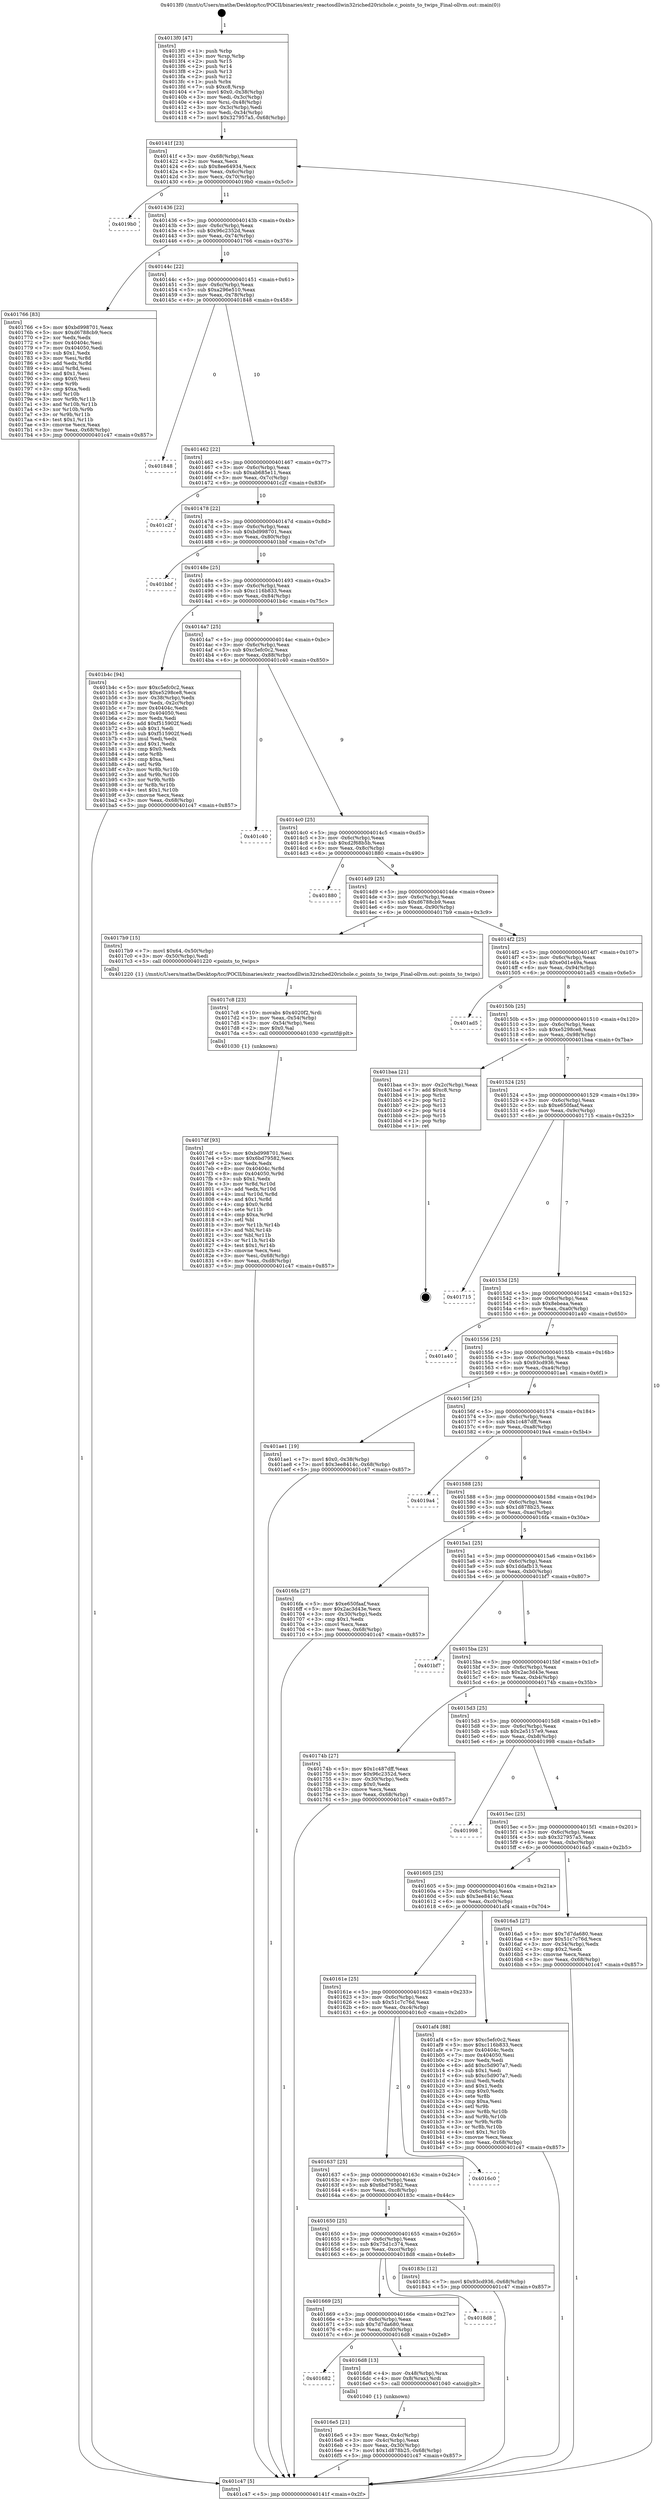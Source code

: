 digraph "0x4013f0" {
  label = "0x4013f0 (/mnt/c/Users/mathe/Desktop/tcc/POCII/binaries/extr_reactosdllwin32riched20richole.c_points_to_twips_Final-ollvm.out::main(0))"
  labelloc = "t"
  node[shape=record]

  Entry [label="",width=0.3,height=0.3,shape=circle,fillcolor=black,style=filled]
  "0x40141f" [label="{
     0x40141f [23]\l
     | [instrs]\l
     &nbsp;&nbsp;0x40141f \<+3\>: mov -0x68(%rbp),%eax\l
     &nbsp;&nbsp;0x401422 \<+2\>: mov %eax,%ecx\l
     &nbsp;&nbsp;0x401424 \<+6\>: sub $0x8ee64934,%ecx\l
     &nbsp;&nbsp;0x40142a \<+3\>: mov %eax,-0x6c(%rbp)\l
     &nbsp;&nbsp;0x40142d \<+3\>: mov %ecx,-0x70(%rbp)\l
     &nbsp;&nbsp;0x401430 \<+6\>: je 00000000004019b0 \<main+0x5c0\>\l
  }"]
  "0x4019b0" [label="{
     0x4019b0\l
  }", style=dashed]
  "0x401436" [label="{
     0x401436 [22]\l
     | [instrs]\l
     &nbsp;&nbsp;0x401436 \<+5\>: jmp 000000000040143b \<main+0x4b\>\l
     &nbsp;&nbsp;0x40143b \<+3\>: mov -0x6c(%rbp),%eax\l
     &nbsp;&nbsp;0x40143e \<+5\>: sub $0x96c2352d,%eax\l
     &nbsp;&nbsp;0x401443 \<+3\>: mov %eax,-0x74(%rbp)\l
     &nbsp;&nbsp;0x401446 \<+6\>: je 0000000000401766 \<main+0x376\>\l
  }"]
  Exit [label="",width=0.3,height=0.3,shape=circle,fillcolor=black,style=filled,peripheries=2]
  "0x401766" [label="{
     0x401766 [83]\l
     | [instrs]\l
     &nbsp;&nbsp;0x401766 \<+5\>: mov $0xbd998701,%eax\l
     &nbsp;&nbsp;0x40176b \<+5\>: mov $0xd6788cb9,%ecx\l
     &nbsp;&nbsp;0x401770 \<+2\>: xor %edx,%edx\l
     &nbsp;&nbsp;0x401772 \<+7\>: mov 0x40404c,%esi\l
     &nbsp;&nbsp;0x401779 \<+7\>: mov 0x404050,%edi\l
     &nbsp;&nbsp;0x401780 \<+3\>: sub $0x1,%edx\l
     &nbsp;&nbsp;0x401783 \<+3\>: mov %esi,%r8d\l
     &nbsp;&nbsp;0x401786 \<+3\>: add %edx,%r8d\l
     &nbsp;&nbsp;0x401789 \<+4\>: imul %r8d,%esi\l
     &nbsp;&nbsp;0x40178d \<+3\>: and $0x1,%esi\l
     &nbsp;&nbsp;0x401790 \<+3\>: cmp $0x0,%esi\l
     &nbsp;&nbsp;0x401793 \<+4\>: sete %r9b\l
     &nbsp;&nbsp;0x401797 \<+3\>: cmp $0xa,%edi\l
     &nbsp;&nbsp;0x40179a \<+4\>: setl %r10b\l
     &nbsp;&nbsp;0x40179e \<+3\>: mov %r9b,%r11b\l
     &nbsp;&nbsp;0x4017a1 \<+3\>: and %r10b,%r11b\l
     &nbsp;&nbsp;0x4017a4 \<+3\>: xor %r10b,%r9b\l
     &nbsp;&nbsp;0x4017a7 \<+3\>: or %r9b,%r11b\l
     &nbsp;&nbsp;0x4017aa \<+4\>: test $0x1,%r11b\l
     &nbsp;&nbsp;0x4017ae \<+3\>: cmovne %ecx,%eax\l
     &nbsp;&nbsp;0x4017b1 \<+3\>: mov %eax,-0x68(%rbp)\l
     &nbsp;&nbsp;0x4017b4 \<+5\>: jmp 0000000000401c47 \<main+0x857\>\l
  }"]
  "0x40144c" [label="{
     0x40144c [22]\l
     | [instrs]\l
     &nbsp;&nbsp;0x40144c \<+5\>: jmp 0000000000401451 \<main+0x61\>\l
     &nbsp;&nbsp;0x401451 \<+3\>: mov -0x6c(%rbp),%eax\l
     &nbsp;&nbsp;0x401454 \<+5\>: sub $0xa296e510,%eax\l
     &nbsp;&nbsp;0x401459 \<+3\>: mov %eax,-0x78(%rbp)\l
     &nbsp;&nbsp;0x40145c \<+6\>: je 0000000000401848 \<main+0x458\>\l
  }"]
  "0x4017df" [label="{
     0x4017df [93]\l
     | [instrs]\l
     &nbsp;&nbsp;0x4017df \<+5\>: mov $0xbd998701,%esi\l
     &nbsp;&nbsp;0x4017e4 \<+5\>: mov $0x6bd79582,%ecx\l
     &nbsp;&nbsp;0x4017e9 \<+2\>: xor %edx,%edx\l
     &nbsp;&nbsp;0x4017eb \<+8\>: mov 0x40404c,%r8d\l
     &nbsp;&nbsp;0x4017f3 \<+8\>: mov 0x404050,%r9d\l
     &nbsp;&nbsp;0x4017fb \<+3\>: sub $0x1,%edx\l
     &nbsp;&nbsp;0x4017fe \<+3\>: mov %r8d,%r10d\l
     &nbsp;&nbsp;0x401801 \<+3\>: add %edx,%r10d\l
     &nbsp;&nbsp;0x401804 \<+4\>: imul %r10d,%r8d\l
     &nbsp;&nbsp;0x401808 \<+4\>: and $0x1,%r8d\l
     &nbsp;&nbsp;0x40180c \<+4\>: cmp $0x0,%r8d\l
     &nbsp;&nbsp;0x401810 \<+4\>: sete %r11b\l
     &nbsp;&nbsp;0x401814 \<+4\>: cmp $0xa,%r9d\l
     &nbsp;&nbsp;0x401818 \<+3\>: setl %bl\l
     &nbsp;&nbsp;0x40181b \<+3\>: mov %r11b,%r14b\l
     &nbsp;&nbsp;0x40181e \<+3\>: and %bl,%r14b\l
     &nbsp;&nbsp;0x401821 \<+3\>: xor %bl,%r11b\l
     &nbsp;&nbsp;0x401824 \<+3\>: or %r11b,%r14b\l
     &nbsp;&nbsp;0x401827 \<+4\>: test $0x1,%r14b\l
     &nbsp;&nbsp;0x40182b \<+3\>: cmovne %ecx,%esi\l
     &nbsp;&nbsp;0x40182e \<+3\>: mov %esi,-0x68(%rbp)\l
     &nbsp;&nbsp;0x401831 \<+6\>: mov %eax,-0xd8(%rbp)\l
     &nbsp;&nbsp;0x401837 \<+5\>: jmp 0000000000401c47 \<main+0x857\>\l
  }"]
  "0x401848" [label="{
     0x401848\l
  }", style=dashed]
  "0x401462" [label="{
     0x401462 [22]\l
     | [instrs]\l
     &nbsp;&nbsp;0x401462 \<+5\>: jmp 0000000000401467 \<main+0x77\>\l
     &nbsp;&nbsp;0x401467 \<+3\>: mov -0x6c(%rbp),%eax\l
     &nbsp;&nbsp;0x40146a \<+5\>: sub $0xab685e11,%eax\l
     &nbsp;&nbsp;0x40146f \<+3\>: mov %eax,-0x7c(%rbp)\l
     &nbsp;&nbsp;0x401472 \<+6\>: je 0000000000401c2f \<main+0x83f\>\l
  }"]
  "0x4017c8" [label="{
     0x4017c8 [23]\l
     | [instrs]\l
     &nbsp;&nbsp;0x4017c8 \<+10\>: movabs $0x4020f2,%rdi\l
     &nbsp;&nbsp;0x4017d2 \<+3\>: mov %eax,-0x54(%rbp)\l
     &nbsp;&nbsp;0x4017d5 \<+3\>: mov -0x54(%rbp),%esi\l
     &nbsp;&nbsp;0x4017d8 \<+2\>: mov $0x0,%al\l
     &nbsp;&nbsp;0x4017da \<+5\>: call 0000000000401030 \<printf@plt\>\l
     | [calls]\l
     &nbsp;&nbsp;0x401030 \{1\} (unknown)\l
  }"]
  "0x401c2f" [label="{
     0x401c2f\l
  }", style=dashed]
  "0x401478" [label="{
     0x401478 [22]\l
     | [instrs]\l
     &nbsp;&nbsp;0x401478 \<+5\>: jmp 000000000040147d \<main+0x8d\>\l
     &nbsp;&nbsp;0x40147d \<+3\>: mov -0x6c(%rbp),%eax\l
     &nbsp;&nbsp;0x401480 \<+5\>: sub $0xbd998701,%eax\l
     &nbsp;&nbsp;0x401485 \<+3\>: mov %eax,-0x80(%rbp)\l
     &nbsp;&nbsp;0x401488 \<+6\>: je 0000000000401bbf \<main+0x7cf\>\l
  }"]
  "0x4016e5" [label="{
     0x4016e5 [21]\l
     | [instrs]\l
     &nbsp;&nbsp;0x4016e5 \<+3\>: mov %eax,-0x4c(%rbp)\l
     &nbsp;&nbsp;0x4016e8 \<+3\>: mov -0x4c(%rbp),%eax\l
     &nbsp;&nbsp;0x4016eb \<+3\>: mov %eax,-0x30(%rbp)\l
     &nbsp;&nbsp;0x4016ee \<+7\>: movl $0x1d878b25,-0x68(%rbp)\l
     &nbsp;&nbsp;0x4016f5 \<+5\>: jmp 0000000000401c47 \<main+0x857\>\l
  }"]
  "0x401bbf" [label="{
     0x401bbf\l
  }", style=dashed]
  "0x40148e" [label="{
     0x40148e [25]\l
     | [instrs]\l
     &nbsp;&nbsp;0x40148e \<+5\>: jmp 0000000000401493 \<main+0xa3\>\l
     &nbsp;&nbsp;0x401493 \<+3\>: mov -0x6c(%rbp),%eax\l
     &nbsp;&nbsp;0x401496 \<+5\>: sub $0xc116b833,%eax\l
     &nbsp;&nbsp;0x40149b \<+6\>: mov %eax,-0x84(%rbp)\l
     &nbsp;&nbsp;0x4014a1 \<+6\>: je 0000000000401b4c \<main+0x75c\>\l
  }"]
  "0x401682" [label="{
     0x401682\l
  }", style=dashed]
  "0x401b4c" [label="{
     0x401b4c [94]\l
     | [instrs]\l
     &nbsp;&nbsp;0x401b4c \<+5\>: mov $0xc5efc0c2,%eax\l
     &nbsp;&nbsp;0x401b51 \<+5\>: mov $0xe5298ce8,%ecx\l
     &nbsp;&nbsp;0x401b56 \<+3\>: mov -0x38(%rbp),%edx\l
     &nbsp;&nbsp;0x401b59 \<+3\>: mov %edx,-0x2c(%rbp)\l
     &nbsp;&nbsp;0x401b5c \<+7\>: mov 0x40404c,%edx\l
     &nbsp;&nbsp;0x401b63 \<+7\>: mov 0x404050,%esi\l
     &nbsp;&nbsp;0x401b6a \<+2\>: mov %edx,%edi\l
     &nbsp;&nbsp;0x401b6c \<+6\>: add $0xf515902f,%edi\l
     &nbsp;&nbsp;0x401b72 \<+3\>: sub $0x1,%edi\l
     &nbsp;&nbsp;0x401b75 \<+6\>: sub $0xf515902f,%edi\l
     &nbsp;&nbsp;0x401b7b \<+3\>: imul %edi,%edx\l
     &nbsp;&nbsp;0x401b7e \<+3\>: and $0x1,%edx\l
     &nbsp;&nbsp;0x401b81 \<+3\>: cmp $0x0,%edx\l
     &nbsp;&nbsp;0x401b84 \<+4\>: sete %r8b\l
     &nbsp;&nbsp;0x401b88 \<+3\>: cmp $0xa,%esi\l
     &nbsp;&nbsp;0x401b8b \<+4\>: setl %r9b\l
     &nbsp;&nbsp;0x401b8f \<+3\>: mov %r8b,%r10b\l
     &nbsp;&nbsp;0x401b92 \<+3\>: and %r9b,%r10b\l
     &nbsp;&nbsp;0x401b95 \<+3\>: xor %r9b,%r8b\l
     &nbsp;&nbsp;0x401b98 \<+3\>: or %r8b,%r10b\l
     &nbsp;&nbsp;0x401b9b \<+4\>: test $0x1,%r10b\l
     &nbsp;&nbsp;0x401b9f \<+3\>: cmovne %ecx,%eax\l
     &nbsp;&nbsp;0x401ba2 \<+3\>: mov %eax,-0x68(%rbp)\l
     &nbsp;&nbsp;0x401ba5 \<+5\>: jmp 0000000000401c47 \<main+0x857\>\l
  }"]
  "0x4014a7" [label="{
     0x4014a7 [25]\l
     | [instrs]\l
     &nbsp;&nbsp;0x4014a7 \<+5\>: jmp 00000000004014ac \<main+0xbc\>\l
     &nbsp;&nbsp;0x4014ac \<+3\>: mov -0x6c(%rbp),%eax\l
     &nbsp;&nbsp;0x4014af \<+5\>: sub $0xc5efc0c2,%eax\l
     &nbsp;&nbsp;0x4014b4 \<+6\>: mov %eax,-0x88(%rbp)\l
     &nbsp;&nbsp;0x4014ba \<+6\>: je 0000000000401c40 \<main+0x850\>\l
  }"]
  "0x4016d8" [label="{
     0x4016d8 [13]\l
     | [instrs]\l
     &nbsp;&nbsp;0x4016d8 \<+4\>: mov -0x48(%rbp),%rax\l
     &nbsp;&nbsp;0x4016dc \<+4\>: mov 0x8(%rax),%rdi\l
     &nbsp;&nbsp;0x4016e0 \<+5\>: call 0000000000401040 \<atoi@plt\>\l
     | [calls]\l
     &nbsp;&nbsp;0x401040 \{1\} (unknown)\l
  }"]
  "0x401c40" [label="{
     0x401c40\l
  }", style=dashed]
  "0x4014c0" [label="{
     0x4014c0 [25]\l
     | [instrs]\l
     &nbsp;&nbsp;0x4014c0 \<+5\>: jmp 00000000004014c5 \<main+0xd5\>\l
     &nbsp;&nbsp;0x4014c5 \<+3\>: mov -0x6c(%rbp),%eax\l
     &nbsp;&nbsp;0x4014c8 \<+5\>: sub $0xd2f68b5b,%eax\l
     &nbsp;&nbsp;0x4014cd \<+6\>: mov %eax,-0x8c(%rbp)\l
     &nbsp;&nbsp;0x4014d3 \<+6\>: je 0000000000401880 \<main+0x490\>\l
  }"]
  "0x401669" [label="{
     0x401669 [25]\l
     | [instrs]\l
     &nbsp;&nbsp;0x401669 \<+5\>: jmp 000000000040166e \<main+0x27e\>\l
     &nbsp;&nbsp;0x40166e \<+3\>: mov -0x6c(%rbp),%eax\l
     &nbsp;&nbsp;0x401671 \<+5\>: sub $0x7d7da680,%eax\l
     &nbsp;&nbsp;0x401676 \<+6\>: mov %eax,-0xd0(%rbp)\l
     &nbsp;&nbsp;0x40167c \<+6\>: je 00000000004016d8 \<main+0x2e8\>\l
  }"]
  "0x401880" [label="{
     0x401880\l
  }", style=dashed]
  "0x4014d9" [label="{
     0x4014d9 [25]\l
     | [instrs]\l
     &nbsp;&nbsp;0x4014d9 \<+5\>: jmp 00000000004014de \<main+0xee\>\l
     &nbsp;&nbsp;0x4014de \<+3\>: mov -0x6c(%rbp),%eax\l
     &nbsp;&nbsp;0x4014e1 \<+5\>: sub $0xd6788cb9,%eax\l
     &nbsp;&nbsp;0x4014e6 \<+6\>: mov %eax,-0x90(%rbp)\l
     &nbsp;&nbsp;0x4014ec \<+6\>: je 00000000004017b9 \<main+0x3c9\>\l
  }"]
  "0x4018d8" [label="{
     0x4018d8\l
  }", style=dashed]
  "0x4017b9" [label="{
     0x4017b9 [15]\l
     | [instrs]\l
     &nbsp;&nbsp;0x4017b9 \<+7\>: movl $0x64,-0x50(%rbp)\l
     &nbsp;&nbsp;0x4017c0 \<+3\>: mov -0x50(%rbp),%edi\l
     &nbsp;&nbsp;0x4017c3 \<+5\>: call 0000000000401220 \<points_to_twips\>\l
     | [calls]\l
     &nbsp;&nbsp;0x401220 \{1\} (/mnt/c/Users/mathe/Desktop/tcc/POCII/binaries/extr_reactosdllwin32riched20richole.c_points_to_twips_Final-ollvm.out::points_to_twips)\l
  }"]
  "0x4014f2" [label="{
     0x4014f2 [25]\l
     | [instrs]\l
     &nbsp;&nbsp;0x4014f2 \<+5\>: jmp 00000000004014f7 \<main+0x107\>\l
     &nbsp;&nbsp;0x4014f7 \<+3\>: mov -0x6c(%rbp),%eax\l
     &nbsp;&nbsp;0x4014fa \<+5\>: sub $0xe0d1e49a,%eax\l
     &nbsp;&nbsp;0x4014ff \<+6\>: mov %eax,-0x94(%rbp)\l
     &nbsp;&nbsp;0x401505 \<+6\>: je 0000000000401ad5 \<main+0x6e5\>\l
  }"]
  "0x401650" [label="{
     0x401650 [25]\l
     | [instrs]\l
     &nbsp;&nbsp;0x401650 \<+5\>: jmp 0000000000401655 \<main+0x265\>\l
     &nbsp;&nbsp;0x401655 \<+3\>: mov -0x6c(%rbp),%eax\l
     &nbsp;&nbsp;0x401658 \<+5\>: sub $0x75d1c374,%eax\l
     &nbsp;&nbsp;0x40165d \<+6\>: mov %eax,-0xcc(%rbp)\l
     &nbsp;&nbsp;0x401663 \<+6\>: je 00000000004018d8 \<main+0x4e8\>\l
  }"]
  "0x401ad5" [label="{
     0x401ad5\l
  }", style=dashed]
  "0x40150b" [label="{
     0x40150b [25]\l
     | [instrs]\l
     &nbsp;&nbsp;0x40150b \<+5\>: jmp 0000000000401510 \<main+0x120\>\l
     &nbsp;&nbsp;0x401510 \<+3\>: mov -0x6c(%rbp),%eax\l
     &nbsp;&nbsp;0x401513 \<+5\>: sub $0xe5298ce8,%eax\l
     &nbsp;&nbsp;0x401518 \<+6\>: mov %eax,-0x98(%rbp)\l
     &nbsp;&nbsp;0x40151e \<+6\>: je 0000000000401baa \<main+0x7ba\>\l
  }"]
  "0x40183c" [label="{
     0x40183c [12]\l
     | [instrs]\l
     &nbsp;&nbsp;0x40183c \<+7\>: movl $0x93cd936,-0x68(%rbp)\l
     &nbsp;&nbsp;0x401843 \<+5\>: jmp 0000000000401c47 \<main+0x857\>\l
  }"]
  "0x401baa" [label="{
     0x401baa [21]\l
     | [instrs]\l
     &nbsp;&nbsp;0x401baa \<+3\>: mov -0x2c(%rbp),%eax\l
     &nbsp;&nbsp;0x401bad \<+7\>: add $0xc8,%rsp\l
     &nbsp;&nbsp;0x401bb4 \<+1\>: pop %rbx\l
     &nbsp;&nbsp;0x401bb5 \<+2\>: pop %r12\l
     &nbsp;&nbsp;0x401bb7 \<+2\>: pop %r13\l
     &nbsp;&nbsp;0x401bb9 \<+2\>: pop %r14\l
     &nbsp;&nbsp;0x401bbb \<+2\>: pop %r15\l
     &nbsp;&nbsp;0x401bbd \<+1\>: pop %rbp\l
     &nbsp;&nbsp;0x401bbe \<+1\>: ret\l
  }"]
  "0x401524" [label="{
     0x401524 [25]\l
     | [instrs]\l
     &nbsp;&nbsp;0x401524 \<+5\>: jmp 0000000000401529 \<main+0x139\>\l
     &nbsp;&nbsp;0x401529 \<+3\>: mov -0x6c(%rbp),%eax\l
     &nbsp;&nbsp;0x40152c \<+5\>: sub $0xe650faaf,%eax\l
     &nbsp;&nbsp;0x401531 \<+6\>: mov %eax,-0x9c(%rbp)\l
     &nbsp;&nbsp;0x401537 \<+6\>: je 0000000000401715 \<main+0x325\>\l
  }"]
  "0x401637" [label="{
     0x401637 [25]\l
     | [instrs]\l
     &nbsp;&nbsp;0x401637 \<+5\>: jmp 000000000040163c \<main+0x24c\>\l
     &nbsp;&nbsp;0x40163c \<+3\>: mov -0x6c(%rbp),%eax\l
     &nbsp;&nbsp;0x40163f \<+5\>: sub $0x6bd79582,%eax\l
     &nbsp;&nbsp;0x401644 \<+6\>: mov %eax,-0xc8(%rbp)\l
     &nbsp;&nbsp;0x40164a \<+6\>: je 000000000040183c \<main+0x44c\>\l
  }"]
  "0x401715" [label="{
     0x401715\l
  }", style=dashed]
  "0x40153d" [label="{
     0x40153d [25]\l
     | [instrs]\l
     &nbsp;&nbsp;0x40153d \<+5\>: jmp 0000000000401542 \<main+0x152\>\l
     &nbsp;&nbsp;0x401542 \<+3\>: mov -0x6c(%rbp),%eax\l
     &nbsp;&nbsp;0x401545 \<+5\>: sub $0x8ebeaa,%eax\l
     &nbsp;&nbsp;0x40154a \<+6\>: mov %eax,-0xa0(%rbp)\l
     &nbsp;&nbsp;0x401550 \<+6\>: je 0000000000401a40 \<main+0x650\>\l
  }"]
  "0x4016c0" [label="{
     0x4016c0\l
  }", style=dashed]
  "0x401a40" [label="{
     0x401a40\l
  }", style=dashed]
  "0x401556" [label="{
     0x401556 [25]\l
     | [instrs]\l
     &nbsp;&nbsp;0x401556 \<+5\>: jmp 000000000040155b \<main+0x16b\>\l
     &nbsp;&nbsp;0x40155b \<+3\>: mov -0x6c(%rbp),%eax\l
     &nbsp;&nbsp;0x40155e \<+5\>: sub $0x93cd936,%eax\l
     &nbsp;&nbsp;0x401563 \<+6\>: mov %eax,-0xa4(%rbp)\l
     &nbsp;&nbsp;0x401569 \<+6\>: je 0000000000401ae1 \<main+0x6f1\>\l
  }"]
  "0x40161e" [label="{
     0x40161e [25]\l
     | [instrs]\l
     &nbsp;&nbsp;0x40161e \<+5\>: jmp 0000000000401623 \<main+0x233\>\l
     &nbsp;&nbsp;0x401623 \<+3\>: mov -0x6c(%rbp),%eax\l
     &nbsp;&nbsp;0x401626 \<+5\>: sub $0x51c7c76d,%eax\l
     &nbsp;&nbsp;0x40162b \<+6\>: mov %eax,-0xc4(%rbp)\l
     &nbsp;&nbsp;0x401631 \<+6\>: je 00000000004016c0 \<main+0x2d0\>\l
  }"]
  "0x401ae1" [label="{
     0x401ae1 [19]\l
     | [instrs]\l
     &nbsp;&nbsp;0x401ae1 \<+7\>: movl $0x0,-0x38(%rbp)\l
     &nbsp;&nbsp;0x401ae8 \<+7\>: movl $0x3ee8414c,-0x68(%rbp)\l
     &nbsp;&nbsp;0x401aef \<+5\>: jmp 0000000000401c47 \<main+0x857\>\l
  }"]
  "0x40156f" [label="{
     0x40156f [25]\l
     | [instrs]\l
     &nbsp;&nbsp;0x40156f \<+5\>: jmp 0000000000401574 \<main+0x184\>\l
     &nbsp;&nbsp;0x401574 \<+3\>: mov -0x6c(%rbp),%eax\l
     &nbsp;&nbsp;0x401577 \<+5\>: sub $0x1c487dff,%eax\l
     &nbsp;&nbsp;0x40157c \<+6\>: mov %eax,-0xa8(%rbp)\l
     &nbsp;&nbsp;0x401582 \<+6\>: je 00000000004019a4 \<main+0x5b4\>\l
  }"]
  "0x401af4" [label="{
     0x401af4 [88]\l
     | [instrs]\l
     &nbsp;&nbsp;0x401af4 \<+5\>: mov $0xc5efc0c2,%eax\l
     &nbsp;&nbsp;0x401af9 \<+5\>: mov $0xc116b833,%ecx\l
     &nbsp;&nbsp;0x401afe \<+7\>: mov 0x40404c,%edx\l
     &nbsp;&nbsp;0x401b05 \<+7\>: mov 0x404050,%esi\l
     &nbsp;&nbsp;0x401b0c \<+2\>: mov %edx,%edi\l
     &nbsp;&nbsp;0x401b0e \<+6\>: add $0xc5d907a7,%edi\l
     &nbsp;&nbsp;0x401b14 \<+3\>: sub $0x1,%edi\l
     &nbsp;&nbsp;0x401b17 \<+6\>: sub $0xc5d907a7,%edi\l
     &nbsp;&nbsp;0x401b1d \<+3\>: imul %edi,%edx\l
     &nbsp;&nbsp;0x401b20 \<+3\>: and $0x1,%edx\l
     &nbsp;&nbsp;0x401b23 \<+3\>: cmp $0x0,%edx\l
     &nbsp;&nbsp;0x401b26 \<+4\>: sete %r8b\l
     &nbsp;&nbsp;0x401b2a \<+3\>: cmp $0xa,%esi\l
     &nbsp;&nbsp;0x401b2d \<+4\>: setl %r9b\l
     &nbsp;&nbsp;0x401b31 \<+3\>: mov %r8b,%r10b\l
     &nbsp;&nbsp;0x401b34 \<+3\>: and %r9b,%r10b\l
     &nbsp;&nbsp;0x401b37 \<+3\>: xor %r9b,%r8b\l
     &nbsp;&nbsp;0x401b3a \<+3\>: or %r8b,%r10b\l
     &nbsp;&nbsp;0x401b3d \<+4\>: test $0x1,%r10b\l
     &nbsp;&nbsp;0x401b41 \<+3\>: cmovne %ecx,%eax\l
     &nbsp;&nbsp;0x401b44 \<+3\>: mov %eax,-0x68(%rbp)\l
     &nbsp;&nbsp;0x401b47 \<+5\>: jmp 0000000000401c47 \<main+0x857\>\l
  }"]
  "0x4019a4" [label="{
     0x4019a4\l
  }", style=dashed]
  "0x401588" [label="{
     0x401588 [25]\l
     | [instrs]\l
     &nbsp;&nbsp;0x401588 \<+5\>: jmp 000000000040158d \<main+0x19d\>\l
     &nbsp;&nbsp;0x40158d \<+3\>: mov -0x6c(%rbp),%eax\l
     &nbsp;&nbsp;0x401590 \<+5\>: sub $0x1d878b25,%eax\l
     &nbsp;&nbsp;0x401595 \<+6\>: mov %eax,-0xac(%rbp)\l
     &nbsp;&nbsp;0x40159b \<+6\>: je 00000000004016fa \<main+0x30a\>\l
  }"]
  "0x4013f0" [label="{
     0x4013f0 [47]\l
     | [instrs]\l
     &nbsp;&nbsp;0x4013f0 \<+1\>: push %rbp\l
     &nbsp;&nbsp;0x4013f1 \<+3\>: mov %rsp,%rbp\l
     &nbsp;&nbsp;0x4013f4 \<+2\>: push %r15\l
     &nbsp;&nbsp;0x4013f6 \<+2\>: push %r14\l
     &nbsp;&nbsp;0x4013f8 \<+2\>: push %r13\l
     &nbsp;&nbsp;0x4013fa \<+2\>: push %r12\l
     &nbsp;&nbsp;0x4013fc \<+1\>: push %rbx\l
     &nbsp;&nbsp;0x4013fd \<+7\>: sub $0xc8,%rsp\l
     &nbsp;&nbsp;0x401404 \<+7\>: movl $0x0,-0x38(%rbp)\l
     &nbsp;&nbsp;0x40140b \<+3\>: mov %edi,-0x3c(%rbp)\l
     &nbsp;&nbsp;0x40140e \<+4\>: mov %rsi,-0x48(%rbp)\l
     &nbsp;&nbsp;0x401412 \<+3\>: mov -0x3c(%rbp),%edi\l
     &nbsp;&nbsp;0x401415 \<+3\>: mov %edi,-0x34(%rbp)\l
     &nbsp;&nbsp;0x401418 \<+7\>: movl $0x327957a5,-0x68(%rbp)\l
  }"]
  "0x4016fa" [label="{
     0x4016fa [27]\l
     | [instrs]\l
     &nbsp;&nbsp;0x4016fa \<+5\>: mov $0xe650faaf,%eax\l
     &nbsp;&nbsp;0x4016ff \<+5\>: mov $0x2ac3d43e,%ecx\l
     &nbsp;&nbsp;0x401704 \<+3\>: mov -0x30(%rbp),%edx\l
     &nbsp;&nbsp;0x401707 \<+3\>: cmp $0x1,%edx\l
     &nbsp;&nbsp;0x40170a \<+3\>: cmovl %ecx,%eax\l
     &nbsp;&nbsp;0x40170d \<+3\>: mov %eax,-0x68(%rbp)\l
     &nbsp;&nbsp;0x401710 \<+5\>: jmp 0000000000401c47 \<main+0x857\>\l
  }"]
  "0x4015a1" [label="{
     0x4015a1 [25]\l
     | [instrs]\l
     &nbsp;&nbsp;0x4015a1 \<+5\>: jmp 00000000004015a6 \<main+0x1b6\>\l
     &nbsp;&nbsp;0x4015a6 \<+3\>: mov -0x6c(%rbp),%eax\l
     &nbsp;&nbsp;0x4015a9 \<+5\>: sub $0x1ddafb13,%eax\l
     &nbsp;&nbsp;0x4015ae \<+6\>: mov %eax,-0xb0(%rbp)\l
     &nbsp;&nbsp;0x4015b4 \<+6\>: je 0000000000401bf7 \<main+0x807\>\l
  }"]
  "0x401c47" [label="{
     0x401c47 [5]\l
     | [instrs]\l
     &nbsp;&nbsp;0x401c47 \<+5\>: jmp 000000000040141f \<main+0x2f\>\l
  }"]
  "0x401bf7" [label="{
     0x401bf7\l
  }", style=dashed]
  "0x4015ba" [label="{
     0x4015ba [25]\l
     | [instrs]\l
     &nbsp;&nbsp;0x4015ba \<+5\>: jmp 00000000004015bf \<main+0x1cf\>\l
     &nbsp;&nbsp;0x4015bf \<+3\>: mov -0x6c(%rbp),%eax\l
     &nbsp;&nbsp;0x4015c2 \<+5\>: sub $0x2ac3d43e,%eax\l
     &nbsp;&nbsp;0x4015c7 \<+6\>: mov %eax,-0xb4(%rbp)\l
     &nbsp;&nbsp;0x4015cd \<+6\>: je 000000000040174b \<main+0x35b\>\l
  }"]
  "0x401605" [label="{
     0x401605 [25]\l
     | [instrs]\l
     &nbsp;&nbsp;0x401605 \<+5\>: jmp 000000000040160a \<main+0x21a\>\l
     &nbsp;&nbsp;0x40160a \<+3\>: mov -0x6c(%rbp),%eax\l
     &nbsp;&nbsp;0x40160d \<+5\>: sub $0x3ee8414c,%eax\l
     &nbsp;&nbsp;0x401612 \<+6\>: mov %eax,-0xc0(%rbp)\l
     &nbsp;&nbsp;0x401618 \<+6\>: je 0000000000401af4 \<main+0x704\>\l
  }"]
  "0x40174b" [label="{
     0x40174b [27]\l
     | [instrs]\l
     &nbsp;&nbsp;0x40174b \<+5\>: mov $0x1c487dff,%eax\l
     &nbsp;&nbsp;0x401750 \<+5\>: mov $0x96c2352d,%ecx\l
     &nbsp;&nbsp;0x401755 \<+3\>: mov -0x30(%rbp),%edx\l
     &nbsp;&nbsp;0x401758 \<+3\>: cmp $0x0,%edx\l
     &nbsp;&nbsp;0x40175b \<+3\>: cmove %ecx,%eax\l
     &nbsp;&nbsp;0x40175e \<+3\>: mov %eax,-0x68(%rbp)\l
     &nbsp;&nbsp;0x401761 \<+5\>: jmp 0000000000401c47 \<main+0x857\>\l
  }"]
  "0x4015d3" [label="{
     0x4015d3 [25]\l
     | [instrs]\l
     &nbsp;&nbsp;0x4015d3 \<+5\>: jmp 00000000004015d8 \<main+0x1e8\>\l
     &nbsp;&nbsp;0x4015d8 \<+3\>: mov -0x6c(%rbp),%eax\l
     &nbsp;&nbsp;0x4015db \<+5\>: sub $0x2e5157e9,%eax\l
     &nbsp;&nbsp;0x4015e0 \<+6\>: mov %eax,-0xb8(%rbp)\l
     &nbsp;&nbsp;0x4015e6 \<+6\>: je 0000000000401998 \<main+0x5a8\>\l
  }"]
  "0x4016a5" [label="{
     0x4016a5 [27]\l
     | [instrs]\l
     &nbsp;&nbsp;0x4016a5 \<+5\>: mov $0x7d7da680,%eax\l
     &nbsp;&nbsp;0x4016aa \<+5\>: mov $0x51c7c76d,%ecx\l
     &nbsp;&nbsp;0x4016af \<+3\>: mov -0x34(%rbp),%edx\l
     &nbsp;&nbsp;0x4016b2 \<+3\>: cmp $0x2,%edx\l
     &nbsp;&nbsp;0x4016b5 \<+3\>: cmovne %ecx,%eax\l
     &nbsp;&nbsp;0x4016b8 \<+3\>: mov %eax,-0x68(%rbp)\l
     &nbsp;&nbsp;0x4016bb \<+5\>: jmp 0000000000401c47 \<main+0x857\>\l
  }"]
  "0x401998" [label="{
     0x401998\l
  }", style=dashed]
  "0x4015ec" [label="{
     0x4015ec [25]\l
     | [instrs]\l
     &nbsp;&nbsp;0x4015ec \<+5\>: jmp 00000000004015f1 \<main+0x201\>\l
     &nbsp;&nbsp;0x4015f1 \<+3\>: mov -0x6c(%rbp),%eax\l
     &nbsp;&nbsp;0x4015f4 \<+5\>: sub $0x327957a5,%eax\l
     &nbsp;&nbsp;0x4015f9 \<+6\>: mov %eax,-0xbc(%rbp)\l
     &nbsp;&nbsp;0x4015ff \<+6\>: je 00000000004016a5 \<main+0x2b5\>\l
  }"]
  Entry -> "0x4013f0" [label=" 1"]
  "0x40141f" -> "0x4019b0" [label=" 0"]
  "0x40141f" -> "0x401436" [label=" 11"]
  "0x401baa" -> Exit [label=" 1"]
  "0x401436" -> "0x401766" [label=" 1"]
  "0x401436" -> "0x40144c" [label=" 10"]
  "0x401b4c" -> "0x401c47" [label=" 1"]
  "0x40144c" -> "0x401848" [label=" 0"]
  "0x40144c" -> "0x401462" [label=" 10"]
  "0x401af4" -> "0x401c47" [label=" 1"]
  "0x401462" -> "0x401c2f" [label=" 0"]
  "0x401462" -> "0x401478" [label=" 10"]
  "0x401ae1" -> "0x401c47" [label=" 1"]
  "0x401478" -> "0x401bbf" [label=" 0"]
  "0x401478" -> "0x40148e" [label=" 10"]
  "0x40183c" -> "0x401c47" [label=" 1"]
  "0x40148e" -> "0x401b4c" [label=" 1"]
  "0x40148e" -> "0x4014a7" [label=" 9"]
  "0x4017df" -> "0x401c47" [label=" 1"]
  "0x4014a7" -> "0x401c40" [label=" 0"]
  "0x4014a7" -> "0x4014c0" [label=" 9"]
  "0x4017c8" -> "0x4017df" [label=" 1"]
  "0x4014c0" -> "0x401880" [label=" 0"]
  "0x4014c0" -> "0x4014d9" [label=" 9"]
  "0x401766" -> "0x401c47" [label=" 1"]
  "0x4014d9" -> "0x4017b9" [label=" 1"]
  "0x4014d9" -> "0x4014f2" [label=" 8"]
  "0x40174b" -> "0x401c47" [label=" 1"]
  "0x4014f2" -> "0x401ad5" [label=" 0"]
  "0x4014f2" -> "0x40150b" [label=" 8"]
  "0x4016e5" -> "0x401c47" [label=" 1"]
  "0x40150b" -> "0x401baa" [label=" 1"]
  "0x40150b" -> "0x401524" [label=" 7"]
  "0x4016d8" -> "0x4016e5" [label=" 1"]
  "0x401524" -> "0x401715" [label=" 0"]
  "0x401524" -> "0x40153d" [label=" 7"]
  "0x401669" -> "0x4016d8" [label=" 1"]
  "0x40153d" -> "0x401a40" [label=" 0"]
  "0x40153d" -> "0x401556" [label=" 7"]
  "0x4017b9" -> "0x4017c8" [label=" 1"]
  "0x401556" -> "0x401ae1" [label=" 1"]
  "0x401556" -> "0x40156f" [label=" 6"]
  "0x401650" -> "0x4018d8" [label=" 0"]
  "0x40156f" -> "0x4019a4" [label=" 0"]
  "0x40156f" -> "0x401588" [label=" 6"]
  "0x4016fa" -> "0x401c47" [label=" 1"]
  "0x401588" -> "0x4016fa" [label=" 1"]
  "0x401588" -> "0x4015a1" [label=" 5"]
  "0x401637" -> "0x40183c" [label=" 1"]
  "0x4015a1" -> "0x401bf7" [label=" 0"]
  "0x4015a1" -> "0x4015ba" [label=" 5"]
  "0x401669" -> "0x401682" [label=" 0"]
  "0x4015ba" -> "0x40174b" [label=" 1"]
  "0x4015ba" -> "0x4015d3" [label=" 4"]
  "0x40161e" -> "0x401637" [label=" 2"]
  "0x4015d3" -> "0x401998" [label=" 0"]
  "0x4015d3" -> "0x4015ec" [label=" 4"]
  "0x40161e" -> "0x4016c0" [label=" 0"]
  "0x4015ec" -> "0x4016a5" [label=" 1"]
  "0x4015ec" -> "0x401605" [label=" 3"]
  "0x4016a5" -> "0x401c47" [label=" 1"]
  "0x4013f0" -> "0x40141f" [label=" 1"]
  "0x401c47" -> "0x40141f" [label=" 10"]
  "0x401637" -> "0x401650" [label=" 1"]
  "0x401605" -> "0x401af4" [label=" 1"]
  "0x401605" -> "0x40161e" [label=" 2"]
  "0x401650" -> "0x401669" [label=" 1"]
}
